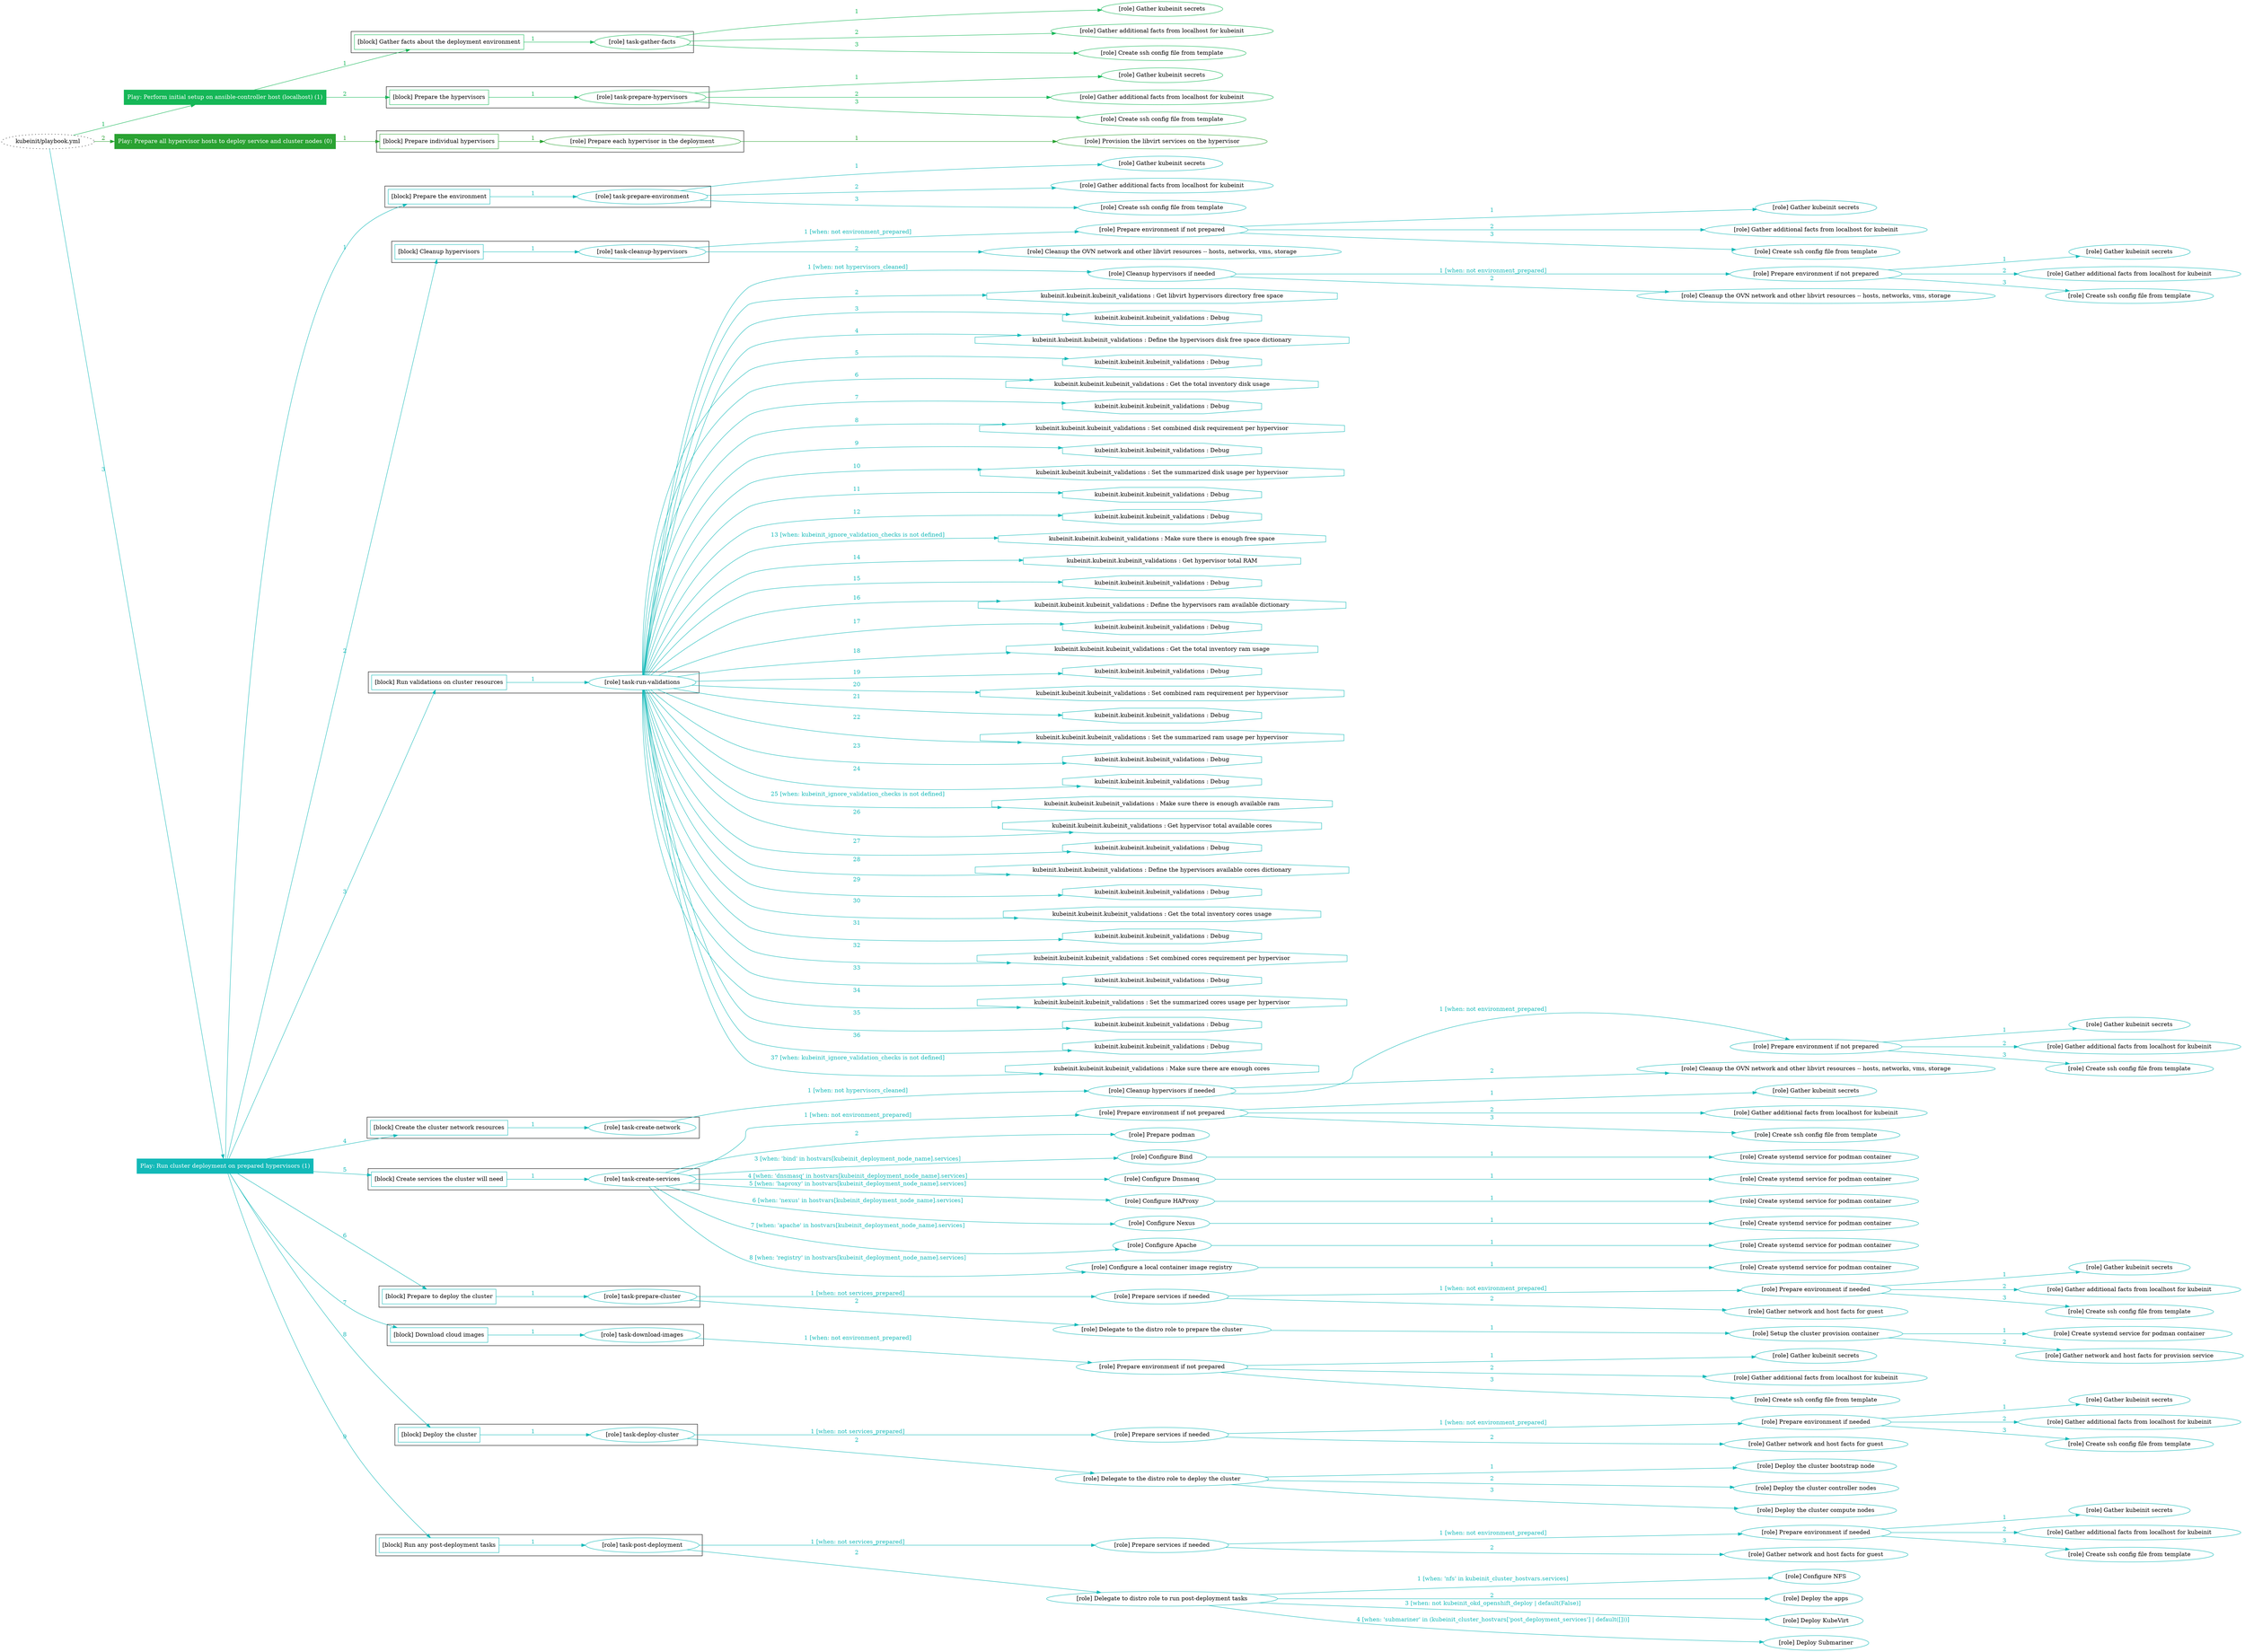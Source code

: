 digraph {
	graph [concentrate=true ordering=in rankdir=LR ratio=fill]
	edge [esep=5 sep=10]
	"kubeinit/playbook.yml" [URL="/home/runner/work/kubeinit/kubeinit/kubeinit/playbook.yml" id=playbook_4d139d9d style=dotted]
	play_14d76032 [label="Play: Perform initial setup on ansible-controller host (localhost) (1)" URL="/home/runner/work/kubeinit/kubeinit/kubeinit/playbook.yml" color="#15b757" fontcolor="#ffffff" id=play_14d76032 shape=box style=filled tooltip=localhost]
	"kubeinit/playbook.yml" -> play_14d76032 [label="1 " color="#15b757" fontcolor="#15b757" id=edge_4f1bcaa8 labeltooltip="1 " tooltip="1 "]
	subgraph "Gather kubeinit secrets" {
		role_f28eb8cf [label="[role] Gather kubeinit secrets" URL="/home/runner/.ansible/collections/ansible_collections/kubeinit/kubeinit/roles/kubeinit_prepare/tasks/gather_kubeinit_facts.yml" color="#15b757" id=role_f28eb8cf tooltip="Gather kubeinit secrets"]
	}
	subgraph "Gather additional facts from localhost for kubeinit" {
		role_2fcd0ba1 [label="[role] Gather additional facts from localhost for kubeinit" URL="/home/runner/.ansible/collections/ansible_collections/kubeinit/kubeinit/roles/kubeinit_prepare/tasks/gather_kubeinit_facts.yml" color="#15b757" id=role_2fcd0ba1 tooltip="Gather additional facts from localhost for kubeinit"]
	}
	subgraph "Create ssh config file from template" {
		role_59cb495a [label="[role] Create ssh config file from template" URL="/home/runner/.ansible/collections/ansible_collections/kubeinit/kubeinit/roles/kubeinit_prepare/tasks/gather_kubeinit_facts.yml" color="#15b757" id=role_59cb495a tooltip="Create ssh config file from template"]
	}
	subgraph "task-gather-facts" {
		role_d500d058 [label="[role] task-gather-facts" URL="/home/runner/work/kubeinit/kubeinit/kubeinit/playbook.yml" color="#15b757" id=role_d500d058 tooltip="task-gather-facts"]
		role_d500d058 -> role_f28eb8cf [label="1 " color="#15b757" fontcolor="#15b757" id=edge_c0768d1e labeltooltip="1 " tooltip="1 "]
		role_d500d058 -> role_2fcd0ba1 [label="2 " color="#15b757" fontcolor="#15b757" id=edge_3ba720a4 labeltooltip="2 " tooltip="2 "]
		role_d500d058 -> role_59cb495a [label="3 " color="#15b757" fontcolor="#15b757" id=edge_decf42bd labeltooltip="3 " tooltip="3 "]
	}
	subgraph "Gather kubeinit secrets" {
		role_cbbc378d [label="[role] Gather kubeinit secrets" URL="/home/runner/.ansible/collections/ansible_collections/kubeinit/kubeinit/roles/kubeinit_prepare/tasks/gather_kubeinit_facts.yml" color="#15b757" id=role_cbbc378d tooltip="Gather kubeinit secrets"]
	}
	subgraph "Gather additional facts from localhost for kubeinit" {
		role_522620c0 [label="[role] Gather additional facts from localhost for kubeinit" URL="/home/runner/.ansible/collections/ansible_collections/kubeinit/kubeinit/roles/kubeinit_prepare/tasks/gather_kubeinit_facts.yml" color="#15b757" id=role_522620c0 tooltip="Gather additional facts from localhost for kubeinit"]
	}
	subgraph "Create ssh config file from template" {
		role_9717e41f [label="[role] Create ssh config file from template" URL="/home/runner/.ansible/collections/ansible_collections/kubeinit/kubeinit/roles/kubeinit_prepare/tasks/gather_kubeinit_facts.yml" color="#15b757" id=role_9717e41f tooltip="Create ssh config file from template"]
	}
	subgraph "task-prepare-hypervisors" {
		role_efd7b59f [label="[role] task-prepare-hypervisors" URL="/home/runner/work/kubeinit/kubeinit/kubeinit/playbook.yml" color="#15b757" id=role_efd7b59f tooltip="task-prepare-hypervisors"]
		role_efd7b59f -> role_cbbc378d [label="1 " color="#15b757" fontcolor="#15b757" id=edge_f8e2a10b labeltooltip="1 " tooltip="1 "]
		role_efd7b59f -> role_522620c0 [label="2 " color="#15b757" fontcolor="#15b757" id=edge_fc0c98ef labeltooltip="2 " tooltip="2 "]
		role_efd7b59f -> role_9717e41f [label="3 " color="#15b757" fontcolor="#15b757" id=edge_968ad23e labeltooltip="3 " tooltip="3 "]
	}
	subgraph "Play: Perform initial setup on ansible-controller host (localhost) (1)" {
		play_14d76032 -> block_a2abe59a [label=1 color="#15b757" fontcolor="#15b757" id=edge_316ed6d1 labeltooltip=1 tooltip=1]
		subgraph cluster_block_a2abe59a {
			block_a2abe59a [label="[block] Gather facts about the deployment environment" URL="/home/runner/work/kubeinit/kubeinit/kubeinit/playbook.yml" color="#15b757" id=block_a2abe59a labeltooltip="Gather facts about the deployment environment" shape=box tooltip="Gather facts about the deployment environment"]
			block_a2abe59a -> role_d500d058 [label="1 " color="#15b757" fontcolor="#15b757" id=edge_ce0a5b1b labeltooltip="1 " tooltip="1 "]
		}
		play_14d76032 -> block_2f19713b [label=2 color="#15b757" fontcolor="#15b757" id=edge_23c38fbf labeltooltip=2 tooltip=2]
		subgraph cluster_block_2f19713b {
			block_2f19713b [label="[block] Prepare the hypervisors" URL="/home/runner/work/kubeinit/kubeinit/kubeinit/playbook.yml" color="#15b757" id=block_2f19713b labeltooltip="Prepare the hypervisors" shape=box tooltip="Prepare the hypervisors"]
			block_2f19713b -> role_efd7b59f [label="1 " color="#15b757" fontcolor="#15b757" id=edge_0184edd4 labeltooltip="1 " tooltip="1 "]
		}
	}
	play_fc945075 [label="Play: Prepare all hypervisor hosts to deploy service and cluster nodes (0)" URL="/home/runner/work/kubeinit/kubeinit/kubeinit/playbook.yml" color="#2aa232" fontcolor="#ffffff" id=play_fc945075 shape=box style=filled tooltip="Play: Prepare all hypervisor hosts to deploy service and cluster nodes (0)"]
	"kubeinit/playbook.yml" -> play_fc945075 [label="2 " color="#2aa232" fontcolor="#2aa232" id=edge_8a75d7cd labeltooltip="2 " tooltip="2 "]
	subgraph "Provision the libvirt services on the hypervisor" {
		role_acd2c3b6 [label="[role] Provision the libvirt services on the hypervisor" URL="/home/runner/.ansible/collections/ansible_collections/kubeinit/kubeinit/roles/kubeinit_prepare/tasks/prepare_hypervisor.yml" color="#2aa232" id=role_acd2c3b6 tooltip="Provision the libvirt services on the hypervisor"]
	}
	subgraph "Prepare each hypervisor in the deployment" {
		role_fa7a6d69 [label="[role] Prepare each hypervisor in the deployment" URL="/home/runner/work/kubeinit/kubeinit/kubeinit/playbook.yml" color="#2aa232" id=role_fa7a6d69 tooltip="Prepare each hypervisor in the deployment"]
		role_fa7a6d69 -> role_acd2c3b6 [label="1 " color="#2aa232" fontcolor="#2aa232" id=edge_11f72d92 labeltooltip="1 " tooltip="1 "]
	}
	subgraph "Play: Prepare all hypervisor hosts to deploy service and cluster nodes (0)" {
		play_fc945075 -> block_42cde9f9 [label=1 color="#2aa232" fontcolor="#2aa232" id=edge_f213e676 labeltooltip=1 tooltip=1]
		subgraph cluster_block_42cde9f9 {
			block_42cde9f9 [label="[block] Prepare individual hypervisors" URL="/home/runner/work/kubeinit/kubeinit/kubeinit/playbook.yml" color="#2aa232" id=block_42cde9f9 labeltooltip="Prepare individual hypervisors" shape=box tooltip="Prepare individual hypervisors"]
			block_42cde9f9 -> role_fa7a6d69 [label="1 " color="#2aa232" fontcolor="#2aa232" id=edge_ce0c03d5 labeltooltip="1 " tooltip="1 "]
		}
	}
	play_98e269c4 [label="Play: Run cluster deployment on prepared hypervisors (1)" URL="/home/runner/work/kubeinit/kubeinit/kubeinit/playbook.yml" color="#13b9b8" fontcolor="#ffffff" id=play_98e269c4 shape=box style=filled tooltip=localhost]
	"kubeinit/playbook.yml" -> play_98e269c4 [label="3 " color="#13b9b8" fontcolor="#13b9b8" id=edge_10a24d19 labeltooltip="3 " tooltip="3 "]
	subgraph "Gather kubeinit secrets" {
		role_1b474a42 [label="[role] Gather kubeinit secrets" URL="/home/runner/.ansible/collections/ansible_collections/kubeinit/kubeinit/roles/kubeinit_prepare/tasks/gather_kubeinit_facts.yml" color="#13b9b8" id=role_1b474a42 tooltip="Gather kubeinit secrets"]
	}
	subgraph "Gather additional facts from localhost for kubeinit" {
		role_7d460214 [label="[role] Gather additional facts from localhost for kubeinit" URL="/home/runner/.ansible/collections/ansible_collections/kubeinit/kubeinit/roles/kubeinit_prepare/tasks/gather_kubeinit_facts.yml" color="#13b9b8" id=role_7d460214 tooltip="Gather additional facts from localhost for kubeinit"]
	}
	subgraph "Create ssh config file from template" {
		role_0f9bf1cd [label="[role] Create ssh config file from template" URL="/home/runner/.ansible/collections/ansible_collections/kubeinit/kubeinit/roles/kubeinit_prepare/tasks/gather_kubeinit_facts.yml" color="#13b9b8" id=role_0f9bf1cd tooltip="Create ssh config file from template"]
	}
	subgraph "task-prepare-environment" {
		role_24b3b13e [label="[role] task-prepare-environment" URL="/home/runner/work/kubeinit/kubeinit/kubeinit/playbook.yml" color="#13b9b8" id=role_24b3b13e tooltip="task-prepare-environment"]
		role_24b3b13e -> role_1b474a42 [label="1 " color="#13b9b8" fontcolor="#13b9b8" id=edge_6ca7fdda labeltooltip="1 " tooltip="1 "]
		role_24b3b13e -> role_7d460214 [label="2 " color="#13b9b8" fontcolor="#13b9b8" id=edge_10996c56 labeltooltip="2 " tooltip="2 "]
		role_24b3b13e -> role_0f9bf1cd [label="3 " color="#13b9b8" fontcolor="#13b9b8" id=edge_738789e6 labeltooltip="3 " tooltip="3 "]
	}
	subgraph "Gather kubeinit secrets" {
		role_909966e2 [label="[role] Gather kubeinit secrets" URL="/home/runner/.ansible/collections/ansible_collections/kubeinit/kubeinit/roles/kubeinit_prepare/tasks/gather_kubeinit_facts.yml" color="#13b9b8" id=role_909966e2 tooltip="Gather kubeinit secrets"]
	}
	subgraph "Gather additional facts from localhost for kubeinit" {
		role_333fbced [label="[role] Gather additional facts from localhost for kubeinit" URL="/home/runner/.ansible/collections/ansible_collections/kubeinit/kubeinit/roles/kubeinit_prepare/tasks/gather_kubeinit_facts.yml" color="#13b9b8" id=role_333fbced tooltip="Gather additional facts from localhost for kubeinit"]
	}
	subgraph "Create ssh config file from template" {
		role_459784a8 [label="[role] Create ssh config file from template" URL="/home/runner/.ansible/collections/ansible_collections/kubeinit/kubeinit/roles/kubeinit_prepare/tasks/gather_kubeinit_facts.yml" color="#13b9b8" id=role_459784a8 tooltip="Create ssh config file from template"]
	}
	subgraph "Prepare environment if not prepared" {
		role_e1424b42 [label="[role] Prepare environment if not prepared" URL="/home/runner/.ansible/collections/ansible_collections/kubeinit/kubeinit/roles/kubeinit_prepare/tasks/cleanup_hypervisors.yml" color="#13b9b8" id=role_e1424b42 tooltip="Prepare environment if not prepared"]
		role_e1424b42 -> role_909966e2 [label="1 " color="#13b9b8" fontcolor="#13b9b8" id=edge_25568a66 labeltooltip="1 " tooltip="1 "]
		role_e1424b42 -> role_333fbced [label="2 " color="#13b9b8" fontcolor="#13b9b8" id=edge_0d76fd29 labeltooltip="2 " tooltip="2 "]
		role_e1424b42 -> role_459784a8 [label="3 " color="#13b9b8" fontcolor="#13b9b8" id=edge_09ef8f0a labeltooltip="3 " tooltip="3 "]
	}
	subgraph "Cleanup the OVN network and other libvirt resources -- hosts, networks, vms, storage" {
		role_e3b4f044 [label="[role] Cleanup the OVN network and other libvirt resources -- hosts, networks, vms, storage" URL="/home/runner/.ansible/collections/ansible_collections/kubeinit/kubeinit/roles/kubeinit_prepare/tasks/cleanup_hypervisors.yml" color="#13b9b8" id=role_e3b4f044 tooltip="Cleanup the OVN network and other libvirt resources -- hosts, networks, vms, storage"]
	}
	subgraph "task-cleanup-hypervisors" {
		role_cc5a6498 [label="[role] task-cleanup-hypervisors" URL="/home/runner/work/kubeinit/kubeinit/kubeinit/playbook.yml" color="#13b9b8" id=role_cc5a6498 tooltip="task-cleanup-hypervisors"]
		role_cc5a6498 -> role_e1424b42 [label="1 [when: not environment_prepared]" color="#13b9b8" fontcolor="#13b9b8" id=edge_3d9954c3 labeltooltip="1 [when: not environment_prepared]" tooltip="1 [when: not environment_prepared]"]
		role_cc5a6498 -> role_e3b4f044 [label="2 " color="#13b9b8" fontcolor="#13b9b8" id=edge_0d3fc8c9 labeltooltip="2 " tooltip="2 "]
	}
	subgraph "Gather kubeinit secrets" {
		role_c7a5f772 [label="[role] Gather kubeinit secrets" URL="/home/runner/.ansible/collections/ansible_collections/kubeinit/kubeinit/roles/kubeinit_prepare/tasks/gather_kubeinit_facts.yml" color="#13b9b8" id=role_c7a5f772 tooltip="Gather kubeinit secrets"]
	}
	subgraph "Gather additional facts from localhost for kubeinit" {
		role_30e9498d [label="[role] Gather additional facts from localhost for kubeinit" URL="/home/runner/.ansible/collections/ansible_collections/kubeinit/kubeinit/roles/kubeinit_prepare/tasks/gather_kubeinit_facts.yml" color="#13b9b8" id=role_30e9498d tooltip="Gather additional facts from localhost for kubeinit"]
	}
	subgraph "Create ssh config file from template" {
		role_f2e100dc [label="[role] Create ssh config file from template" URL="/home/runner/.ansible/collections/ansible_collections/kubeinit/kubeinit/roles/kubeinit_prepare/tasks/gather_kubeinit_facts.yml" color="#13b9b8" id=role_f2e100dc tooltip="Create ssh config file from template"]
	}
	subgraph "Prepare environment if not prepared" {
		role_23c80606 [label="[role] Prepare environment if not prepared" URL="/home/runner/.ansible/collections/ansible_collections/kubeinit/kubeinit/roles/kubeinit_prepare/tasks/cleanup_hypervisors.yml" color="#13b9b8" id=role_23c80606 tooltip="Prepare environment if not prepared"]
		role_23c80606 -> role_c7a5f772 [label="1 " color="#13b9b8" fontcolor="#13b9b8" id=edge_fc0af6e8 labeltooltip="1 " tooltip="1 "]
		role_23c80606 -> role_30e9498d [label="2 " color="#13b9b8" fontcolor="#13b9b8" id=edge_cd7ce2d6 labeltooltip="2 " tooltip="2 "]
		role_23c80606 -> role_f2e100dc [label="3 " color="#13b9b8" fontcolor="#13b9b8" id=edge_695414f6 labeltooltip="3 " tooltip="3 "]
	}
	subgraph "Cleanup the OVN network and other libvirt resources -- hosts, networks, vms, storage" {
		role_63c1e5db [label="[role] Cleanup the OVN network and other libvirt resources -- hosts, networks, vms, storage" URL="/home/runner/.ansible/collections/ansible_collections/kubeinit/kubeinit/roles/kubeinit_prepare/tasks/cleanup_hypervisors.yml" color="#13b9b8" id=role_63c1e5db tooltip="Cleanup the OVN network and other libvirt resources -- hosts, networks, vms, storage"]
	}
	subgraph "Cleanup hypervisors if needed" {
		role_dd0a89d8 [label="[role] Cleanup hypervisors if needed" URL="/home/runner/.ansible/collections/ansible_collections/kubeinit/kubeinit/roles/kubeinit_validations/tasks/main.yml" color="#13b9b8" id=role_dd0a89d8 tooltip="Cleanup hypervisors if needed"]
		role_dd0a89d8 -> role_23c80606 [label="1 [when: not environment_prepared]" color="#13b9b8" fontcolor="#13b9b8" id=edge_d86fd8ac labeltooltip="1 [when: not environment_prepared]" tooltip="1 [when: not environment_prepared]"]
		role_dd0a89d8 -> role_63c1e5db [label="2 " color="#13b9b8" fontcolor="#13b9b8" id=edge_8efae1b2 labeltooltip="2 " tooltip="2 "]
	}
	subgraph "task-run-validations" {
		role_2c67fe69 [label="[role] task-run-validations" URL="/home/runner/work/kubeinit/kubeinit/kubeinit/playbook.yml" color="#13b9b8" id=role_2c67fe69 tooltip="task-run-validations"]
		role_2c67fe69 -> role_dd0a89d8 [label="1 [when: not hypervisors_cleaned]" color="#13b9b8" fontcolor="#13b9b8" id=edge_0834c4ca labeltooltip="1 [when: not hypervisors_cleaned]" tooltip="1 [when: not hypervisors_cleaned]"]
		task_bbc44302 [label="kubeinit.kubeinit.kubeinit_validations : Get libvirt hypervisors directory free space" URL="/home/runner/.ansible/collections/ansible_collections/kubeinit/kubeinit/roles/kubeinit_validations/tasks/10_libvirt_free_space.yml" color="#13b9b8" id=task_bbc44302 shape=octagon tooltip="kubeinit.kubeinit.kubeinit_validations : Get libvirt hypervisors directory free space"]
		role_2c67fe69 -> task_bbc44302 [label="2 " color="#13b9b8" fontcolor="#13b9b8" id=edge_0f430b6c labeltooltip="2 " tooltip="2 "]
		task_cbe5b50d [label="kubeinit.kubeinit.kubeinit_validations : Debug" URL="/home/runner/.ansible/collections/ansible_collections/kubeinit/kubeinit/roles/kubeinit_validations/tasks/10_libvirt_free_space.yml" color="#13b9b8" id=task_cbe5b50d shape=octagon tooltip="kubeinit.kubeinit.kubeinit_validations : Debug"]
		role_2c67fe69 -> task_cbe5b50d [label="3 " color="#13b9b8" fontcolor="#13b9b8" id=edge_a9794b52 labeltooltip="3 " tooltip="3 "]
		task_24f9dfcb [label="kubeinit.kubeinit.kubeinit_validations : Define the hypervisors disk free space dictionary" URL="/home/runner/.ansible/collections/ansible_collections/kubeinit/kubeinit/roles/kubeinit_validations/tasks/10_libvirt_free_space.yml" color="#13b9b8" id=task_24f9dfcb shape=octagon tooltip="kubeinit.kubeinit.kubeinit_validations : Define the hypervisors disk free space dictionary"]
		role_2c67fe69 -> task_24f9dfcb [label="4 " color="#13b9b8" fontcolor="#13b9b8" id=edge_f99d2b0c labeltooltip="4 " tooltip="4 "]
		task_23298fd8 [label="kubeinit.kubeinit.kubeinit_validations : Debug" URL="/home/runner/.ansible/collections/ansible_collections/kubeinit/kubeinit/roles/kubeinit_validations/tasks/10_libvirt_free_space.yml" color="#13b9b8" id=task_23298fd8 shape=octagon tooltip="kubeinit.kubeinit.kubeinit_validations : Debug"]
		role_2c67fe69 -> task_23298fd8 [label="5 " color="#13b9b8" fontcolor="#13b9b8" id=edge_8713df76 labeltooltip="5 " tooltip="5 "]
		task_5d289755 [label="kubeinit.kubeinit.kubeinit_validations : Get the total inventory disk usage" URL="/home/runner/.ansible/collections/ansible_collections/kubeinit/kubeinit/roles/kubeinit_validations/tasks/10_libvirt_free_space.yml" color="#13b9b8" id=task_5d289755 shape=octagon tooltip="kubeinit.kubeinit.kubeinit_validations : Get the total inventory disk usage"]
		role_2c67fe69 -> task_5d289755 [label="6 " color="#13b9b8" fontcolor="#13b9b8" id=edge_ecb5dfcb labeltooltip="6 " tooltip="6 "]
		task_435394df [label="kubeinit.kubeinit.kubeinit_validations : Debug" URL="/home/runner/.ansible/collections/ansible_collections/kubeinit/kubeinit/roles/kubeinit_validations/tasks/10_libvirt_free_space.yml" color="#13b9b8" id=task_435394df shape=octagon tooltip="kubeinit.kubeinit.kubeinit_validations : Debug"]
		role_2c67fe69 -> task_435394df [label="7 " color="#13b9b8" fontcolor="#13b9b8" id=edge_c616e14d labeltooltip="7 " tooltip="7 "]
		task_916b7ea5 [label="kubeinit.kubeinit.kubeinit_validations : Set combined disk requirement per hypervisor" URL="/home/runner/.ansible/collections/ansible_collections/kubeinit/kubeinit/roles/kubeinit_validations/tasks/10_libvirt_free_space.yml" color="#13b9b8" id=task_916b7ea5 shape=octagon tooltip="kubeinit.kubeinit.kubeinit_validations : Set combined disk requirement per hypervisor"]
		role_2c67fe69 -> task_916b7ea5 [label="8 " color="#13b9b8" fontcolor="#13b9b8" id=edge_689fe2d1 labeltooltip="8 " tooltip="8 "]
		task_870180a3 [label="kubeinit.kubeinit.kubeinit_validations : Debug" URL="/home/runner/.ansible/collections/ansible_collections/kubeinit/kubeinit/roles/kubeinit_validations/tasks/10_libvirt_free_space.yml" color="#13b9b8" id=task_870180a3 shape=octagon tooltip="kubeinit.kubeinit.kubeinit_validations : Debug"]
		role_2c67fe69 -> task_870180a3 [label="9 " color="#13b9b8" fontcolor="#13b9b8" id=edge_44817b59 labeltooltip="9 " tooltip="9 "]
		task_a97d968e [label="kubeinit.kubeinit.kubeinit_validations : Set the summarized disk usage per hypervisor" URL="/home/runner/.ansible/collections/ansible_collections/kubeinit/kubeinit/roles/kubeinit_validations/tasks/10_libvirt_free_space.yml" color="#13b9b8" id=task_a97d968e shape=octagon tooltip="kubeinit.kubeinit.kubeinit_validations : Set the summarized disk usage per hypervisor"]
		role_2c67fe69 -> task_a97d968e [label="10 " color="#13b9b8" fontcolor="#13b9b8" id=edge_808ce180 labeltooltip="10 " tooltip="10 "]
		task_e23e9cca [label="kubeinit.kubeinit.kubeinit_validations : Debug" URL="/home/runner/.ansible/collections/ansible_collections/kubeinit/kubeinit/roles/kubeinit_validations/tasks/10_libvirt_free_space.yml" color="#13b9b8" id=task_e23e9cca shape=octagon tooltip="kubeinit.kubeinit.kubeinit_validations : Debug"]
		role_2c67fe69 -> task_e23e9cca [label="11 " color="#13b9b8" fontcolor="#13b9b8" id=edge_825552c1 labeltooltip="11 " tooltip="11 "]
		task_3f409710 [label="kubeinit.kubeinit.kubeinit_validations : Debug" URL="/home/runner/.ansible/collections/ansible_collections/kubeinit/kubeinit/roles/kubeinit_validations/tasks/10_libvirt_free_space.yml" color="#13b9b8" id=task_3f409710 shape=octagon tooltip="kubeinit.kubeinit.kubeinit_validations : Debug"]
		role_2c67fe69 -> task_3f409710 [label="12 " color="#13b9b8" fontcolor="#13b9b8" id=edge_83054309 labeltooltip="12 " tooltip="12 "]
		task_c8b5a1a0 [label="kubeinit.kubeinit.kubeinit_validations : Make sure there is enough free space" URL="/home/runner/.ansible/collections/ansible_collections/kubeinit/kubeinit/roles/kubeinit_validations/tasks/10_libvirt_free_space.yml" color="#13b9b8" id=task_c8b5a1a0 shape=octagon tooltip="kubeinit.kubeinit.kubeinit_validations : Make sure there is enough free space"]
		role_2c67fe69 -> task_c8b5a1a0 [label="13 [when: kubeinit_ignore_validation_checks is not defined]" color="#13b9b8" fontcolor="#13b9b8" id=edge_54de6b6d labeltooltip="13 [when: kubeinit_ignore_validation_checks is not defined]" tooltip="13 [when: kubeinit_ignore_validation_checks is not defined]"]
		task_57ed03ff [label="kubeinit.kubeinit.kubeinit_validations : Get hypervisor total RAM" URL="/home/runner/.ansible/collections/ansible_collections/kubeinit/kubeinit/roles/kubeinit_validations/tasks/20_libvirt_available_ram.yml" color="#13b9b8" id=task_57ed03ff shape=octagon tooltip="kubeinit.kubeinit.kubeinit_validations : Get hypervisor total RAM"]
		role_2c67fe69 -> task_57ed03ff [label="14 " color="#13b9b8" fontcolor="#13b9b8" id=edge_808b8669 labeltooltip="14 " tooltip="14 "]
		task_562ef8ea [label="kubeinit.kubeinit.kubeinit_validations : Debug" URL="/home/runner/.ansible/collections/ansible_collections/kubeinit/kubeinit/roles/kubeinit_validations/tasks/20_libvirt_available_ram.yml" color="#13b9b8" id=task_562ef8ea shape=octagon tooltip="kubeinit.kubeinit.kubeinit_validations : Debug"]
		role_2c67fe69 -> task_562ef8ea [label="15 " color="#13b9b8" fontcolor="#13b9b8" id=edge_9c462c69 labeltooltip="15 " tooltip="15 "]
		task_406ff7e0 [label="kubeinit.kubeinit.kubeinit_validations : Define the hypervisors ram available dictionary" URL="/home/runner/.ansible/collections/ansible_collections/kubeinit/kubeinit/roles/kubeinit_validations/tasks/20_libvirt_available_ram.yml" color="#13b9b8" id=task_406ff7e0 shape=octagon tooltip="kubeinit.kubeinit.kubeinit_validations : Define the hypervisors ram available dictionary"]
		role_2c67fe69 -> task_406ff7e0 [label="16 " color="#13b9b8" fontcolor="#13b9b8" id=edge_4b38c9be labeltooltip="16 " tooltip="16 "]
		task_a1199a83 [label="kubeinit.kubeinit.kubeinit_validations : Debug" URL="/home/runner/.ansible/collections/ansible_collections/kubeinit/kubeinit/roles/kubeinit_validations/tasks/20_libvirt_available_ram.yml" color="#13b9b8" id=task_a1199a83 shape=octagon tooltip="kubeinit.kubeinit.kubeinit_validations : Debug"]
		role_2c67fe69 -> task_a1199a83 [label="17 " color="#13b9b8" fontcolor="#13b9b8" id=edge_f4743730 labeltooltip="17 " tooltip="17 "]
		task_7aae158a [label="kubeinit.kubeinit.kubeinit_validations : Get the total inventory ram usage" URL="/home/runner/.ansible/collections/ansible_collections/kubeinit/kubeinit/roles/kubeinit_validations/tasks/20_libvirt_available_ram.yml" color="#13b9b8" id=task_7aae158a shape=octagon tooltip="kubeinit.kubeinit.kubeinit_validations : Get the total inventory ram usage"]
		role_2c67fe69 -> task_7aae158a [label="18 " color="#13b9b8" fontcolor="#13b9b8" id=edge_e764c546 labeltooltip="18 " tooltip="18 "]
		task_955f5564 [label="kubeinit.kubeinit.kubeinit_validations : Debug" URL="/home/runner/.ansible/collections/ansible_collections/kubeinit/kubeinit/roles/kubeinit_validations/tasks/20_libvirt_available_ram.yml" color="#13b9b8" id=task_955f5564 shape=octagon tooltip="kubeinit.kubeinit.kubeinit_validations : Debug"]
		role_2c67fe69 -> task_955f5564 [label="19 " color="#13b9b8" fontcolor="#13b9b8" id=edge_85e3f498 labeltooltip="19 " tooltip="19 "]
		task_59a46707 [label="kubeinit.kubeinit.kubeinit_validations : Set combined ram requirement per hypervisor" URL="/home/runner/.ansible/collections/ansible_collections/kubeinit/kubeinit/roles/kubeinit_validations/tasks/20_libvirt_available_ram.yml" color="#13b9b8" id=task_59a46707 shape=octagon tooltip="kubeinit.kubeinit.kubeinit_validations : Set combined ram requirement per hypervisor"]
		role_2c67fe69 -> task_59a46707 [label="20 " color="#13b9b8" fontcolor="#13b9b8" id=edge_d171df49 labeltooltip="20 " tooltip="20 "]
		task_33ff31e1 [label="kubeinit.kubeinit.kubeinit_validations : Debug" URL="/home/runner/.ansible/collections/ansible_collections/kubeinit/kubeinit/roles/kubeinit_validations/tasks/20_libvirt_available_ram.yml" color="#13b9b8" id=task_33ff31e1 shape=octagon tooltip="kubeinit.kubeinit.kubeinit_validations : Debug"]
		role_2c67fe69 -> task_33ff31e1 [label="21 " color="#13b9b8" fontcolor="#13b9b8" id=edge_bab4915a labeltooltip="21 " tooltip="21 "]
		task_a1ae7120 [label="kubeinit.kubeinit.kubeinit_validations : Set the summarized ram usage per hypervisor" URL="/home/runner/.ansible/collections/ansible_collections/kubeinit/kubeinit/roles/kubeinit_validations/tasks/20_libvirt_available_ram.yml" color="#13b9b8" id=task_a1ae7120 shape=octagon tooltip="kubeinit.kubeinit.kubeinit_validations : Set the summarized ram usage per hypervisor"]
		role_2c67fe69 -> task_a1ae7120 [label="22 " color="#13b9b8" fontcolor="#13b9b8" id=edge_d0d91a71 labeltooltip="22 " tooltip="22 "]
		task_1863b1da [label="kubeinit.kubeinit.kubeinit_validations : Debug" URL="/home/runner/.ansible/collections/ansible_collections/kubeinit/kubeinit/roles/kubeinit_validations/tasks/20_libvirt_available_ram.yml" color="#13b9b8" id=task_1863b1da shape=octagon tooltip="kubeinit.kubeinit.kubeinit_validations : Debug"]
		role_2c67fe69 -> task_1863b1da [label="23 " color="#13b9b8" fontcolor="#13b9b8" id=edge_a7a9fe7f labeltooltip="23 " tooltip="23 "]
		task_6727870d [label="kubeinit.kubeinit.kubeinit_validations : Debug" URL="/home/runner/.ansible/collections/ansible_collections/kubeinit/kubeinit/roles/kubeinit_validations/tasks/20_libvirt_available_ram.yml" color="#13b9b8" id=task_6727870d shape=octagon tooltip="kubeinit.kubeinit.kubeinit_validations : Debug"]
		role_2c67fe69 -> task_6727870d [label="24 " color="#13b9b8" fontcolor="#13b9b8" id=edge_d53483d7 labeltooltip="24 " tooltip="24 "]
		task_e66f57e9 [label="kubeinit.kubeinit.kubeinit_validations : Make sure there is enough available ram" URL="/home/runner/.ansible/collections/ansible_collections/kubeinit/kubeinit/roles/kubeinit_validations/tasks/20_libvirt_available_ram.yml" color="#13b9b8" id=task_e66f57e9 shape=octagon tooltip="kubeinit.kubeinit.kubeinit_validations : Make sure there is enough available ram"]
		role_2c67fe69 -> task_e66f57e9 [label="25 [when: kubeinit_ignore_validation_checks is not defined]" color="#13b9b8" fontcolor="#13b9b8" id=edge_615a9617 labeltooltip="25 [when: kubeinit_ignore_validation_checks is not defined]" tooltip="25 [when: kubeinit_ignore_validation_checks is not defined]"]
		task_08b40b5a [label="kubeinit.kubeinit.kubeinit_validations : Get hypervisor total available cores" URL="/home/runner/.ansible/collections/ansible_collections/kubeinit/kubeinit/roles/kubeinit_validations/tasks/30_libvirt_check_cpu_cores.yml" color="#13b9b8" id=task_08b40b5a shape=octagon tooltip="kubeinit.kubeinit.kubeinit_validations : Get hypervisor total available cores"]
		role_2c67fe69 -> task_08b40b5a [label="26 " color="#13b9b8" fontcolor="#13b9b8" id=edge_3668e776 labeltooltip="26 " tooltip="26 "]
		task_ca02dee9 [label="kubeinit.kubeinit.kubeinit_validations : Debug" URL="/home/runner/.ansible/collections/ansible_collections/kubeinit/kubeinit/roles/kubeinit_validations/tasks/30_libvirt_check_cpu_cores.yml" color="#13b9b8" id=task_ca02dee9 shape=octagon tooltip="kubeinit.kubeinit.kubeinit_validations : Debug"]
		role_2c67fe69 -> task_ca02dee9 [label="27 " color="#13b9b8" fontcolor="#13b9b8" id=edge_92b028cb labeltooltip="27 " tooltip="27 "]
		task_60acf288 [label="kubeinit.kubeinit.kubeinit_validations : Define the hypervisors available cores dictionary" URL="/home/runner/.ansible/collections/ansible_collections/kubeinit/kubeinit/roles/kubeinit_validations/tasks/30_libvirt_check_cpu_cores.yml" color="#13b9b8" id=task_60acf288 shape=octagon tooltip="kubeinit.kubeinit.kubeinit_validations : Define the hypervisors available cores dictionary"]
		role_2c67fe69 -> task_60acf288 [label="28 " color="#13b9b8" fontcolor="#13b9b8" id=edge_d4b36c1a labeltooltip="28 " tooltip="28 "]
		task_87ab7ca1 [label="kubeinit.kubeinit.kubeinit_validations : Debug" URL="/home/runner/.ansible/collections/ansible_collections/kubeinit/kubeinit/roles/kubeinit_validations/tasks/30_libvirt_check_cpu_cores.yml" color="#13b9b8" id=task_87ab7ca1 shape=octagon tooltip="kubeinit.kubeinit.kubeinit_validations : Debug"]
		role_2c67fe69 -> task_87ab7ca1 [label="29 " color="#13b9b8" fontcolor="#13b9b8" id=edge_c04a5f8c labeltooltip="29 " tooltip="29 "]
		task_2494cbec [label="kubeinit.kubeinit.kubeinit_validations : Get the total inventory cores usage" URL="/home/runner/.ansible/collections/ansible_collections/kubeinit/kubeinit/roles/kubeinit_validations/tasks/30_libvirt_check_cpu_cores.yml" color="#13b9b8" id=task_2494cbec shape=octagon tooltip="kubeinit.kubeinit.kubeinit_validations : Get the total inventory cores usage"]
		role_2c67fe69 -> task_2494cbec [label="30 " color="#13b9b8" fontcolor="#13b9b8" id=edge_93781434 labeltooltip="30 " tooltip="30 "]
		task_63c31086 [label="kubeinit.kubeinit.kubeinit_validations : Debug" URL="/home/runner/.ansible/collections/ansible_collections/kubeinit/kubeinit/roles/kubeinit_validations/tasks/30_libvirt_check_cpu_cores.yml" color="#13b9b8" id=task_63c31086 shape=octagon tooltip="kubeinit.kubeinit.kubeinit_validations : Debug"]
		role_2c67fe69 -> task_63c31086 [label="31 " color="#13b9b8" fontcolor="#13b9b8" id=edge_b174e8fd labeltooltip="31 " tooltip="31 "]
		task_21c32f88 [label="kubeinit.kubeinit.kubeinit_validations : Set combined cores requirement per hypervisor" URL="/home/runner/.ansible/collections/ansible_collections/kubeinit/kubeinit/roles/kubeinit_validations/tasks/30_libvirt_check_cpu_cores.yml" color="#13b9b8" id=task_21c32f88 shape=octagon tooltip="kubeinit.kubeinit.kubeinit_validations : Set combined cores requirement per hypervisor"]
		role_2c67fe69 -> task_21c32f88 [label="32 " color="#13b9b8" fontcolor="#13b9b8" id=edge_0ab410b1 labeltooltip="32 " tooltip="32 "]
		task_c7f6cbe7 [label="kubeinit.kubeinit.kubeinit_validations : Debug" URL="/home/runner/.ansible/collections/ansible_collections/kubeinit/kubeinit/roles/kubeinit_validations/tasks/30_libvirt_check_cpu_cores.yml" color="#13b9b8" id=task_c7f6cbe7 shape=octagon tooltip="kubeinit.kubeinit.kubeinit_validations : Debug"]
		role_2c67fe69 -> task_c7f6cbe7 [label="33 " color="#13b9b8" fontcolor="#13b9b8" id=edge_cb6b6f6c labeltooltip="33 " tooltip="33 "]
		task_ea43b263 [label="kubeinit.kubeinit.kubeinit_validations : Set the summarized cores usage per hypervisor" URL="/home/runner/.ansible/collections/ansible_collections/kubeinit/kubeinit/roles/kubeinit_validations/tasks/30_libvirt_check_cpu_cores.yml" color="#13b9b8" id=task_ea43b263 shape=octagon tooltip="kubeinit.kubeinit.kubeinit_validations : Set the summarized cores usage per hypervisor"]
		role_2c67fe69 -> task_ea43b263 [label="34 " color="#13b9b8" fontcolor="#13b9b8" id=edge_7e4f6543 labeltooltip="34 " tooltip="34 "]
		task_525416a8 [label="kubeinit.kubeinit.kubeinit_validations : Debug" URL="/home/runner/.ansible/collections/ansible_collections/kubeinit/kubeinit/roles/kubeinit_validations/tasks/30_libvirt_check_cpu_cores.yml" color="#13b9b8" id=task_525416a8 shape=octagon tooltip="kubeinit.kubeinit.kubeinit_validations : Debug"]
		role_2c67fe69 -> task_525416a8 [label="35 " color="#13b9b8" fontcolor="#13b9b8" id=edge_282ce192 labeltooltip="35 " tooltip="35 "]
		task_bdc164bf [label="kubeinit.kubeinit.kubeinit_validations : Debug" URL="/home/runner/.ansible/collections/ansible_collections/kubeinit/kubeinit/roles/kubeinit_validations/tasks/30_libvirt_check_cpu_cores.yml" color="#13b9b8" id=task_bdc164bf shape=octagon tooltip="kubeinit.kubeinit.kubeinit_validations : Debug"]
		role_2c67fe69 -> task_bdc164bf [label="36 " color="#13b9b8" fontcolor="#13b9b8" id=edge_15296149 labeltooltip="36 " tooltip="36 "]
		task_72fee785 [label="kubeinit.kubeinit.kubeinit_validations : Make sure there are enough cores" URL="/home/runner/.ansible/collections/ansible_collections/kubeinit/kubeinit/roles/kubeinit_validations/tasks/30_libvirt_check_cpu_cores.yml" color="#13b9b8" id=task_72fee785 shape=octagon tooltip="kubeinit.kubeinit.kubeinit_validations : Make sure there are enough cores"]
		role_2c67fe69 -> task_72fee785 [label="37 [when: kubeinit_ignore_validation_checks is not defined]" color="#13b9b8" fontcolor="#13b9b8" id=edge_b00e9955 labeltooltip="37 [when: kubeinit_ignore_validation_checks is not defined]" tooltip="37 [when: kubeinit_ignore_validation_checks is not defined]"]
	}
	subgraph "Gather kubeinit secrets" {
		role_9362c357 [label="[role] Gather kubeinit secrets" URL="/home/runner/.ansible/collections/ansible_collections/kubeinit/kubeinit/roles/kubeinit_prepare/tasks/gather_kubeinit_facts.yml" color="#13b9b8" id=role_9362c357 tooltip="Gather kubeinit secrets"]
	}
	subgraph "Gather additional facts from localhost for kubeinit" {
		role_cec584c9 [label="[role] Gather additional facts from localhost for kubeinit" URL="/home/runner/.ansible/collections/ansible_collections/kubeinit/kubeinit/roles/kubeinit_prepare/tasks/gather_kubeinit_facts.yml" color="#13b9b8" id=role_cec584c9 tooltip="Gather additional facts from localhost for kubeinit"]
	}
	subgraph "Create ssh config file from template" {
		role_8e27740f [label="[role] Create ssh config file from template" URL="/home/runner/.ansible/collections/ansible_collections/kubeinit/kubeinit/roles/kubeinit_prepare/tasks/gather_kubeinit_facts.yml" color="#13b9b8" id=role_8e27740f tooltip="Create ssh config file from template"]
	}
	subgraph "Prepare environment if not prepared" {
		role_26e8bfc0 [label="[role] Prepare environment if not prepared" URL="/home/runner/.ansible/collections/ansible_collections/kubeinit/kubeinit/roles/kubeinit_prepare/tasks/cleanup_hypervisors.yml" color="#13b9b8" id=role_26e8bfc0 tooltip="Prepare environment if not prepared"]
		role_26e8bfc0 -> role_9362c357 [label="1 " color="#13b9b8" fontcolor="#13b9b8" id=edge_f2aa1cd9 labeltooltip="1 " tooltip="1 "]
		role_26e8bfc0 -> role_cec584c9 [label="2 " color="#13b9b8" fontcolor="#13b9b8" id=edge_93b41808 labeltooltip="2 " tooltip="2 "]
		role_26e8bfc0 -> role_8e27740f [label="3 " color="#13b9b8" fontcolor="#13b9b8" id=edge_d5b93181 labeltooltip="3 " tooltip="3 "]
	}
	subgraph "Cleanup the OVN network and other libvirt resources -- hosts, networks, vms, storage" {
		role_dc7e11f4 [label="[role] Cleanup the OVN network and other libvirt resources -- hosts, networks, vms, storage" URL="/home/runner/.ansible/collections/ansible_collections/kubeinit/kubeinit/roles/kubeinit_prepare/tasks/cleanup_hypervisors.yml" color="#13b9b8" id=role_dc7e11f4 tooltip="Cleanup the OVN network and other libvirt resources -- hosts, networks, vms, storage"]
	}
	subgraph "Cleanup hypervisors if needed" {
		role_aa79ed3b [label="[role] Cleanup hypervisors if needed" URL="/home/runner/.ansible/collections/ansible_collections/kubeinit/kubeinit/roles/kubeinit_libvirt/tasks/create_network.yml" color="#13b9b8" id=role_aa79ed3b tooltip="Cleanup hypervisors if needed"]
		role_aa79ed3b -> role_26e8bfc0 [label="1 [when: not environment_prepared]" color="#13b9b8" fontcolor="#13b9b8" id=edge_b4defadb labeltooltip="1 [when: not environment_prepared]" tooltip="1 [when: not environment_prepared]"]
		role_aa79ed3b -> role_dc7e11f4 [label="2 " color="#13b9b8" fontcolor="#13b9b8" id=edge_cd5db67c labeltooltip="2 " tooltip="2 "]
	}
	subgraph "task-create-network" {
		role_5bfa023e [label="[role] task-create-network" URL="/home/runner/work/kubeinit/kubeinit/kubeinit/playbook.yml" color="#13b9b8" id=role_5bfa023e tooltip="task-create-network"]
		role_5bfa023e -> role_aa79ed3b [label="1 [when: not hypervisors_cleaned]" color="#13b9b8" fontcolor="#13b9b8" id=edge_058ae522 labeltooltip="1 [when: not hypervisors_cleaned]" tooltip="1 [when: not hypervisors_cleaned]"]
	}
	subgraph "Gather kubeinit secrets" {
		role_0b928d23 [label="[role] Gather kubeinit secrets" URL="/home/runner/.ansible/collections/ansible_collections/kubeinit/kubeinit/roles/kubeinit_prepare/tasks/gather_kubeinit_facts.yml" color="#13b9b8" id=role_0b928d23 tooltip="Gather kubeinit secrets"]
	}
	subgraph "Gather additional facts from localhost for kubeinit" {
		role_58eebfe4 [label="[role] Gather additional facts from localhost for kubeinit" URL="/home/runner/.ansible/collections/ansible_collections/kubeinit/kubeinit/roles/kubeinit_prepare/tasks/gather_kubeinit_facts.yml" color="#13b9b8" id=role_58eebfe4 tooltip="Gather additional facts from localhost for kubeinit"]
	}
	subgraph "Create ssh config file from template" {
		role_9e065344 [label="[role] Create ssh config file from template" URL="/home/runner/.ansible/collections/ansible_collections/kubeinit/kubeinit/roles/kubeinit_prepare/tasks/gather_kubeinit_facts.yml" color="#13b9b8" id=role_9e065344 tooltip="Create ssh config file from template"]
	}
	subgraph "Prepare environment if not prepared" {
		role_65d05cd5 [label="[role] Prepare environment if not prepared" URL="/home/runner/.ansible/collections/ansible_collections/kubeinit/kubeinit/roles/kubeinit_services/tasks/main.yml" color="#13b9b8" id=role_65d05cd5 tooltip="Prepare environment if not prepared"]
		role_65d05cd5 -> role_0b928d23 [label="1 " color="#13b9b8" fontcolor="#13b9b8" id=edge_7ffc3ec9 labeltooltip="1 " tooltip="1 "]
		role_65d05cd5 -> role_58eebfe4 [label="2 " color="#13b9b8" fontcolor="#13b9b8" id=edge_b68a5e97 labeltooltip="2 " tooltip="2 "]
		role_65d05cd5 -> role_9e065344 [label="3 " color="#13b9b8" fontcolor="#13b9b8" id=edge_5a557705 labeltooltip="3 " tooltip="3 "]
	}
	subgraph "Prepare podman" {
		role_753e3ef9 [label="[role] Prepare podman" URL="/home/runner/.ansible/collections/ansible_collections/kubeinit/kubeinit/roles/kubeinit_services/tasks/00_create_service_pod.yml" color="#13b9b8" id=role_753e3ef9 tooltip="Prepare podman"]
	}
	subgraph "Create systemd service for podman container" {
		role_1355d619 [label="[role] Create systemd service for podman container" URL="/home/runner/.ansible/collections/ansible_collections/kubeinit/kubeinit/roles/kubeinit_bind/tasks/main.yml" color="#13b9b8" id=role_1355d619 tooltip="Create systemd service for podman container"]
	}
	subgraph "Configure Bind" {
		role_2fdd0164 [label="[role] Configure Bind" URL="/home/runner/.ansible/collections/ansible_collections/kubeinit/kubeinit/roles/kubeinit_services/tasks/start_services_containers.yml" color="#13b9b8" id=role_2fdd0164 tooltip="Configure Bind"]
		role_2fdd0164 -> role_1355d619 [label="1 " color="#13b9b8" fontcolor="#13b9b8" id=edge_0adf3bd1 labeltooltip="1 " tooltip="1 "]
	}
	subgraph "Create systemd service for podman container" {
		role_11d87c42 [label="[role] Create systemd service for podman container" URL="/home/runner/.ansible/collections/ansible_collections/kubeinit/kubeinit/roles/kubeinit_dnsmasq/tasks/main.yml" color="#13b9b8" id=role_11d87c42 tooltip="Create systemd service for podman container"]
	}
	subgraph "Configure Dnsmasq" {
		role_a40c3649 [label="[role] Configure Dnsmasq" URL="/home/runner/.ansible/collections/ansible_collections/kubeinit/kubeinit/roles/kubeinit_services/tasks/start_services_containers.yml" color="#13b9b8" id=role_a40c3649 tooltip="Configure Dnsmasq"]
		role_a40c3649 -> role_11d87c42 [label="1 " color="#13b9b8" fontcolor="#13b9b8" id=edge_0cb6da3a labeltooltip="1 " tooltip="1 "]
	}
	subgraph "Create systemd service for podman container" {
		role_c526bd85 [label="[role] Create systemd service for podman container" URL="/home/runner/.ansible/collections/ansible_collections/kubeinit/kubeinit/roles/kubeinit_haproxy/tasks/main.yml" color="#13b9b8" id=role_c526bd85 tooltip="Create systemd service for podman container"]
	}
	subgraph "Configure HAProxy" {
		role_3eecbcc9 [label="[role] Configure HAProxy" URL="/home/runner/.ansible/collections/ansible_collections/kubeinit/kubeinit/roles/kubeinit_services/tasks/start_services_containers.yml" color="#13b9b8" id=role_3eecbcc9 tooltip="Configure HAProxy"]
		role_3eecbcc9 -> role_c526bd85 [label="1 " color="#13b9b8" fontcolor="#13b9b8" id=edge_9ceaf007 labeltooltip="1 " tooltip="1 "]
	}
	subgraph "Create systemd service for podman container" {
		role_d4cc8eef [label="[role] Create systemd service for podman container" URL="/home/runner/.ansible/collections/ansible_collections/kubeinit/kubeinit/roles/kubeinit_nexus/tasks/main.yml" color="#13b9b8" id=role_d4cc8eef tooltip="Create systemd service for podman container"]
	}
	subgraph "Configure Nexus" {
		role_12a50d8e [label="[role] Configure Nexus" URL="/home/runner/.ansible/collections/ansible_collections/kubeinit/kubeinit/roles/kubeinit_services/tasks/start_services_containers.yml" color="#13b9b8" id=role_12a50d8e tooltip="Configure Nexus"]
		role_12a50d8e -> role_d4cc8eef [label="1 " color="#13b9b8" fontcolor="#13b9b8" id=edge_b73db6c8 labeltooltip="1 " tooltip="1 "]
	}
	subgraph "Create systemd service for podman container" {
		role_0ca5a8cf [label="[role] Create systemd service for podman container" URL="/home/runner/.ansible/collections/ansible_collections/kubeinit/kubeinit/roles/kubeinit_apache/tasks/main.yml" color="#13b9b8" id=role_0ca5a8cf tooltip="Create systemd service for podman container"]
	}
	subgraph "Configure Apache" {
		role_846ddac9 [label="[role] Configure Apache" URL="/home/runner/.ansible/collections/ansible_collections/kubeinit/kubeinit/roles/kubeinit_services/tasks/start_services_containers.yml" color="#13b9b8" id=role_846ddac9 tooltip="Configure Apache"]
		role_846ddac9 -> role_0ca5a8cf [label="1 " color="#13b9b8" fontcolor="#13b9b8" id=edge_fa3ff124 labeltooltip="1 " tooltip="1 "]
	}
	subgraph "Create systemd service for podman container" {
		role_edf26285 [label="[role] Create systemd service for podman container" URL="/home/runner/.ansible/collections/ansible_collections/kubeinit/kubeinit/roles/kubeinit_registry/tasks/main.yml" color="#13b9b8" id=role_edf26285 tooltip="Create systemd service for podman container"]
	}
	subgraph "Configure a local container image registry" {
		role_9982a448 [label="[role] Configure a local container image registry" URL="/home/runner/.ansible/collections/ansible_collections/kubeinit/kubeinit/roles/kubeinit_services/tasks/start_services_containers.yml" color="#13b9b8" id=role_9982a448 tooltip="Configure a local container image registry"]
		role_9982a448 -> role_edf26285 [label="1 " color="#13b9b8" fontcolor="#13b9b8" id=edge_aaec566d labeltooltip="1 " tooltip="1 "]
	}
	subgraph "task-create-services" {
		role_fdbd6817 [label="[role] task-create-services" URL="/home/runner/work/kubeinit/kubeinit/kubeinit/playbook.yml" color="#13b9b8" id=role_fdbd6817 tooltip="task-create-services"]
		role_fdbd6817 -> role_65d05cd5 [label="1 [when: not environment_prepared]" color="#13b9b8" fontcolor="#13b9b8" id=edge_55a02d1b labeltooltip="1 [when: not environment_prepared]" tooltip="1 [when: not environment_prepared]"]
		role_fdbd6817 -> role_753e3ef9 [label="2 " color="#13b9b8" fontcolor="#13b9b8" id=edge_718ea9ba labeltooltip="2 " tooltip="2 "]
		role_fdbd6817 -> role_2fdd0164 [label="3 [when: 'bind' in hostvars[kubeinit_deployment_node_name].services]" color="#13b9b8" fontcolor="#13b9b8" id=edge_ae65f506 labeltooltip="3 [when: 'bind' in hostvars[kubeinit_deployment_node_name].services]" tooltip="3 [when: 'bind' in hostvars[kubeinit_deployment_node_name].services]"]
		role_fdbd6817 -> role_a40c3649 [label="4 [when: 'dnsmasq' in hostvars[kubeinit_deployment_node_name].services]" color="#13b9b8" fontcolor="#13b9b8" id=edge_4f29b442 labeltooltip="4 [when: 'dnsmasq' in hostvars[kubeinit_deployment_node_name].services]" tooltip="4 [when: 'dnsmasq' in hostvars[kubeinit_deployment_node_name].services]"]
		role_fdbd6817 -> role_3eecbcc9 [label="5 [when: 'haproxy' in hostvars[kubeinit_deployment_node_name].services]" color="#13b9b8" fontcolor="#13b9b8" id=edge_8194cd55 labeltooltip="5 [when: 'haproxy' in hostvars[kubeinit_deployment_node_name].services]" tooltip="5 [when: 'haproxy' in hostvars[kubeinit_deployment_node_name].services]"]
		role_fdbd6817 -> role_12a50d8e [label="6 [when: 'nexus' in hostvars[kubeinit_deployment_node_name].services]" color="#13b9b8" fontcolor="#13b9b8" id=edge_93a7b8dd labeltooltip="6 [when: 'nexus' in hostvars[kubeinit_deployment_node_name].services]" tooltip="6 [when: 'nexus' in hostvars[kubeinit_deployment_node_name].services]"]
		role_fdbd6817 -> role_846ddac9 [label="7 [when: 'apache' in hostvars[kubeinit_deployment_node_name].services]" color="#13b9b8" fontcolor="#13b9b8" id=edge_57dd101d labeltooltip="7 [when: 'apache' in hostvars[kubeinit_deployment_node_name].services]" tooltip="7 [when: 'apache' in hostvars[kubeinit_deployment_node_name].services]"]
		role_fdbd6817 -> role_9982a448 [label="8 [when: 'registry' in hostvars[kubeinit_deployment_node_name].services]" color="#13b9b8" fontcolor="#13b9b8" id=edge_5cb53e5e labeltooltip="8 [when: 'registry' in hostvars[kubeinit_deployment_node_name].services]" tooltip="8 [when: 'registry' in hostvars[kubeinit_deployment_node_name].services]"]
	}
	subgraph "Gather kubeinit secrets" {
		role_ae033ea6 [label="[role] Gather kubeinit secrets" URL="/home/runner/.ansible/collections/ansible_collections/kubeinit/kubeinit/roles/kubeinit_prepare/tasks/gather_kubeinit_facts.yml" color="#13b9b8" id=role_ae033ea6 tooltip="Gather kubeinit secrets"]
	}
	subgraph "Gather additional facts from localhost for kubeinit" {
		role_32153b43 [label="[role] Gather additional facts from localhost for kubeinit" URL="/home/runner/.ansible/collections/ansible_collections/kubeinit/kubeinit/roles/kubeinit_prepare/tasks/gather_kubeinit_facts.yml" color="#13b9b8" id=role_32153b43 tooltip="Gather additional facts from localhost for kubeinit"]
	}
	subgraph "Create ssh config file from template" {
		role_860bb63a [label="[role] Create ssh config file from template" URL="/home/runner/.ansible/collections/ansible_collections/kubeinit/kubeinit/roles/kubeinit_prepare/tasks/gather_kubeinit_facts.yml" color="#13b9b8" id=role_860bb63a tooltip="Create ssh config file from template"]
	}
	subgraph "Prepare environment if needed" {
		role_cd07a0f8 [label="[role] Prepare environment if needed" URL="/home/runner/.ansible/collections/ansible_collections/kubeinit/kubeinit/roles/kubeinit_services/tasks/prepare_services.yml" color="#13b9b8" id=role_cd07a0f8 tooltip="Prepare environment if needed"]
		role_cd07a0f8 -> role_ae033ea6 [label="1 " color="#13b9b8" fontcolor="#13b9b8" id=edge_7d490d00 labeltooltip="1 " tooltip="1 "]
		role_cd07a0f8 -> role_32153b43 [label="2 " color="#13b9b8" fontcolor="#13b9b8" id=edge_cdc9b3c6 labeltooltip="2 " tooltip="2 "]
		role_cd07a0f8 -> role_860bb63a [label="3 " color="#13b9b8" fontcolor="#13b9b8" id=edge_e5562329 labeltooltip="3 " tooltip="3 "]
	}
	subgraph "Gather network and host facts for guest" {
		role_f9f10413 [label="[role] Gather network and host facts for guest" URL="/home/runner/.ansible/collections/ansible_collections/kubeinit/kubeinit/roles/kubeinit_services/tasks/prepare_services.yml" color="#13b9b8" id=role_f9f10413 tooltip="Gather network and host facts for guest"]
	}
	subgraph "Prepare services if needed" {
		role_0d640ec6 [label="[role] Prepare services if needed" URL="/home/runner/.ansible/collections/ansible_collections/kubeinit/kubeinit/roles/kubeinit_prepare/tasks/prepare_cluster.yml" color="#13b9b8" id=role_0d640ec6 tooltip="Prepare services if needed"]
		role_0d640ec6 -> role_cd07a0f8 [label="1 [when: not environment_prepared]" color="#13b9b8" fontcolor="#13b9b8" id=edge_95f3ed00 labeltooltip="1 [when: not environment_prepared]" tooltip="1 [when: not environment_prepared]"]
		role_0d640ec6 -> role_f9f10413 [label="2 " color="#13b9b8" fontcolor="#13b9b8" id=edge_30d9e537 labeltooltip="2 " tooltip="2 "]
	}
	subgraph "Create systemd service for podman container" {
		role_faaa7914 [label="[role] Create systemd service for podman container" URL="/home/runner/.ansible/collections/ansible_collections/kubeinit/kubeinit/roles/kubeinit_services/tasks/create_provision_container.yml" color="#13b9b8" id=role_faaa7914 tooltip="Create systemd service for podman container"]
	}
	subgraph "Gather network and host facts for provision service" {
		role_305c850e [label="[role] Gather network and host facts for provision service" URL="/home/runner/.ansible/collections/ansible_collections/kubeinit/kubeinit/roles/kubeinit_services/tasks/create_provision_container.yml" color="#13b9b8" id=role_305c850e tooltip="Gather network and host facts for provision service"]
	}
	subgraph "Setup the cluster provision container" {
		role_c05d709f [label="[role] Setup the cluster provision container" URL="/home/runner/.ansible/collections/ansible_collections/kubeinit/kubeinit/roles/kubeinit_okd/tasks/prepare_cluster.yml" color="#13b9b8" id=role_c05d709f tooltip="Setup the cluster provision container"]
		role_c05d709f -> role_faaa7914 [label="1 " color="#13b9b8" fontcolor="#13b9b8" id=edge_1c26b50c labeltooltip="1 " tooltip="1 "]
		role_c05d709f -> role_305c850e [label="2 " color="#13b9b8" fontcolor="#13b9b8" id=edge_ac21cc23 labeltooltip="2 " tooltip="2 "]
	}
	subgraph "Delegate to the distro role to prepare the cluster" {
		role_bdc875a2 [label="[role] Delegate to the distro role to prepare the cluster" URL="/home/runner/.ansible/collections/ansible_collections/kubeinit/kubeinit/roles/kubeinit_prepare/tasks/prepare_cluster.yml" color="#13b9b8" id=role_bdc875a2 tooltip="Delegate to the distro role to prepare the cluster"]
		role_bdc875a2 -> role_c05d709f [label="1 " color="#13b9b8" fontcolor="#13b9b8" id=edge_98238015 labeltooltip="1 " tooltip="1 "]
	}
	subgraph "task-prepare-cluster" {
		role_cabe54b0 [label="[role] task-prepare-cluster" URL="/home/runner/work/kubeinit/kubeinit/kubeinit/playbook.yml" color="#13b9b8" id=role_cabe54b0 tooltip="task-prepare-cluster"]
		role_cabe54b0 -> role_0d640ec6 [label="1 [when: not services_prepared]" color="#13b9b8" fontcolor="#13b9b8" id=edge_7fc71f3f labeltooltip="1 [when: not services_prepared]" tooltip="1 [when: not services_prepared]"]
		role_cabe54b0 -> role_bdc875a2 [label="2 " color="#13b9b8" fontcolor="#13b9b8" id=edge_8bae6de7 labeltooltip="2 " tooltip="2 "]
	}
	subgraph "Gather kubeinit secrets" {
		role_f604af0f [label="[role] Gather kubeinit secrets" URL="/home/runner/.ansible/collections/ansible_collections/kubeinit/kubeinit/roles/kubeinit_prepare/tasks/gather_kubeinit_facts.yml" color="#13b9b8" id=role_f604af0f tooltip="Gather kubeinit secrets"]
	}
	subgraph "Gather additional facts from localhost for kubeinit" {
		role_99ec1eaf [label="[role] Gather additional facts from localhost for kubeinit" URL="/home/runner/.ansible/collections/ansible_collections/kubeinit/kubeinit/roles/kubeinit_prepare/tasks/gather_kubeinit_facts.yml" color="#13b9b8" id=role_99ec1eaf tooltip="Gather additional facts from localhost for kubeinit"]
	}
	subgraph "Create ssh config file from template" {
		role_a8c995ec [label="[role] Create ssh config file from template" URL="/home/runner/.ansible/collections/ansible_collections/kubeinit/kubeinit/roles/kubeinit_prepare/tasks/gather_kubeinit_facts.yml" color="#13b9b8" id=role_a8c995ec tooltip="Create ssh config file from template"]
	}
	subgraph "Prepare environment if not prepared" {
		role_0c4a3777 [label="[role] Prepare environment if not prepared" URL="/home/runner/.ansible/collections/ansible_collections/kubeinit/kubeinit/roles/kubeinit_libvirt/tasks/download_cloud_images.yml" color="#13b9b8" id=role_0c4a3777 tooltip="Prepare environment if not prepared"]
		role_0c4a3777 -> role_f604af0f [label="1 " color="#13b9b8" fontcolor="#13b9b8" id=edge_a8c6f1f2 labeltooltip="1 " tooltip="1 "]
		role_0c4a3777 -> role_99ec1eaf [label="2 " color="#13b9b8" fontcolor="#13b9b8" id=edge_08fc6bd8 labeltooltip="2 " tooltip="2 "]
		role_0c4a3777 -> role_a8c995ec [label="3 " color="#13b9b8" fontcolor="#13b9b8" id=edge_2025694a labeltooltip="3 " tooltip="3 "]
	}
	subgraph "task-download-images" {
		role_c22d0f66 [label="[role] task-download-images" URL="/home/runner/work/kubeinit/kubeinit/kubeinit/playbook.yml" color="#13b9b8" id=role_c22d0f66 tooltip="task-download-images"]
		role_c22d0f66 -> role_0c4a3777 [label="1 [when: not environment_prepared]" color="#13b9b8" fontcolor="#13b9b8" id=edge_3f91ca76 labeltooltip="1 [when: not environment_prepared]" tooltip="1 [when: not environment_prepared]"]
	}
	subgraph "Gather kubeinit secrets" {
		role_e6cec220 [label="[role] Gather kubeinit secrets" URL="/home/runner/.ansible/collections/ansible_collections/kubeinit/kubeinit/roles/kubeinit_prepare/tasks/gather_kubeinit_facts.yml" color="#13b9b8" id=role_e6cec220 tooltip="Gather kubeinit secrets"]
	}
	subgraph "Gather additional facts from localhost for kubeinit" {
		role_8bff0c57 [label="[role] Gather additional facts from localhost for kubeinit" URL="/home/runner/.ansible/collections/ansible_collections/kubeinit/kubeinit/roles/kubeinit_prepare/tasks/gather_kubeinit_facts.yml" color="#13b9b8" id=role_8bff0c57 tooltip="Gather additional facts from localhost for kubeinit"]
	}
	subgraph "Create ssh config file from template" {
		role_54a336c3 [label="[role] Create ssh config file from template" URL="/home/runner/.ansible/collections/ansible_collections/kubeinit/kubeinit/roles/kubeinit_prepare/tasks/gather_kubeinit_facts.yml" color="#13b9b8" id=role_54a336c3 tooltip="Create ssh config file from template"]
	}
	subgraph "Prepare environment if needed" {
		role_460b8873 [label="[role] Prepare environment if needed" URL="/home/runner/.ansible/collections/ansible_collections/kubeinit/kubeinit/roles/kubeinit_services/tasks/prepare_services.yml" color="#13b9b8" id=role_460b8873 tooltip="Prepare environment if needed"]
		role_460b8873 -> role_e6cec220 [label="1 " color="#13b9b8" fontcolor="#13b9b8" id=edge_a16de0ee labeltooltip="1 " tooltip="1 "]
		role_460b8873 -> role_8bff0c57 [label="2 " color="#13b9b8" fontcolor="#13b9b8" id=edge_37e6c39e labeltooltip="2 " tooltip="2 "]
		role_460b8873 -> role_54a336c3 [label="3 " color="#13b9b8" fontcolor="#13b9b8" id=edge_33b4ce70 labeltooltip="3 " tooltip="3 "]
	}
	subgraph "Gather network and host facts for guest" {
		role_b079ec0e [label="[role] Gather network and host facts for guest" URL="/home/runner/.ansible/collections/ansible_collections/kubeinit/kubeinit/roles/kubeinit_services/tasks/prepare_services.yml" color="#13b9b8" id=role_b079ec0e tooltip="Gather network and host facts for guest"]
	}
	subgraph "Prepare services if needed" {
		role_28218494 [label="[role] Prepare services if needed" URL="/home/runner/.ansible/collections/ansible_collections/kubeinit/kubeinit/roles/kubeinit_prepare/tasks/deploy_cluster.yml" color="#13b9b8" id=role_28218494 tooltip="Prepare services if needed"]
		role_28218494 -> role_460b8873 [label="1 [when: not environment_prepared]" color="#13b9b8" fontcolor="#13b9b8" id=edge_57b70a89 labeltooltip="1 [when: not environment_prepared]" tooltip="1 [when: not environment_prepared]"]
		role_28218494 -> role_b079ec0e [label="2 " color="#13b9b8" fontcolor="#13b9b8" id=edge_dd079653 labeltooltip="2 " tooltip="2 "]
	}
	subgraph "Deploy the cluster bootstrap node" {
		role_c12066fb [label="[role] Deploy the cluster bootstrap node" URL="/home/runner/.ansible/collections/ansible_collections/kubeinit/kubeinit/roles/kubeinit_okd/tasks/main.yml" color="#13b9b8" id=role_c12066fb tooltip="Deploy the cluster bootstrap node"]
	}
	subgraph "Deploy the cluster controller nodes" {
		role_41e6df61 [label="[role] Deploy the cluster controller nodes" URL="/home/runner/.ansible/collections/ansible_collections/kubeinit/kubeinit/roles/kubeinit_okd/tasks/main.yml" color="#13b9b8" id=role_41e6df61 tooltip="Deploy the cluster controller nodes"]
	}
	subgraph "Deploy the cluster compute nodes" {
		role_b7e3ca92 [label="[role] Deploy the cluster compute nodes" URL="/home/runner/.ansible/collections/ansible_collections/kubeinit/kubeinit/roles/kubeinit_okd/tasks/main.yml" color="#13b9b8" id=role_b7e3ca92 tooltip="Deploy the cluster compute nodes"]
	}
	subgraph "Delegate to the distro role to deploy the cluster" {
		role_a37dce1e [label="[role] Delegate to the distro role to deploy the cluster" URL="/home/runner/.ansible/collections/ansible_collections/kubeinit/kubeinit/roles/kubeinit_prepare/tasks/deploy_cluster.yml" color="#13b9b8" id=role_a37dce1e tooltip="Delegate to the distro role to deploy the cluster"]
		role_a37dce1e -> role_c12066fb [label="1 " color="#13b9b8" fontcolor="#13b9b8" id=edge_86920b9b labeltooltip="1 " tooltip="1 "]
		role_a37dce1e -> role_41e6df61 [label="2 " color="#13b9b8" fontcolor="#13b9b8" id=edge_d2914d15 labeltooltip="2 " tooltip="2 "]
		role_a37dce1e -> role_b7e3ca92 [label="3 " color="#13b9b8" fontcolor="#13b9b8" id=edge_52748bcb labeltooltip="3 " tooltip="3 "]
	}
	subgraph "task-deploy-cluster" {
		role_ef74f827 [label="[role] task-deploy-cluster" URL="/home/runner/work/kubeinit/kubeinit/kubeinit/playbook.yml" color="#13b9b8" id=role_ef74f827 tooltip="task-deploy-cluster"]
		role_ef74f827 -> role_28218494 [label="1 [when: not services_prepared]" color="#13b9b8" fontcolor="#13b9b8" id=edge_eefc70c0 labeltooltip="1 [when: not services_prepared]" tooltip="1 [when: not services_prepared]"]
		role_ef74f827 -> role_a37dce1e [label="2 " color="#13b9b8" fontcolor="#13b9b8" id=edge_bfc1141b labeltooltip="2 " tooltip="2 "]
	}
	subgraph "Gather kubeinit secrets" {
		role_dd120140 [label="[role] Gather kubeinit secrets" URL="/home/runner/.ansible/collections/ansible_collections/kubeinit/kubeinit/roles/kubeinit_prepare/tasks/gather_kubeinit_facts.yml" color="#13b9b8" id=role_dd120140 tooltip="Gather kubeinit secrets"]
	}
	subgraph "Gather additional facts from localhost for kubeinit" {
		role_9f848e4c [label="[role] Gather additional facts from localhost for kubeinit" URL="/home/runner/.ansible/collections/ansible_collections/kubeinit/kubeinit/roles/kubeinit_prepare/tasks/gather_kubeinit_facts.yml" color="#13b9b8" id=role_9f848e4c tooltip="Gather additional facts from localhost for kubeinit"]
	}
	subgraph "Create ssh config file from template" {
		role_ae48dc69 [label="[role] Create ssh config file from template" URL="/home/runner/.ansible/collections/ansible_collections/kubeinit/kubeinit/roles/kubeinit_prepare/tasks/gather_kubeinit_facts.yml" color="#13b9b8" id=role_ae48dc69 tooltip="Create ssh config file from template"]
	}
	subgraph "Prepare environment if needed" {
		role_9dbaa1f8 [label="[role] Prepare environment if needed" URL="/home/runner/.ansible/collections/ansible_collections/kubeinit/kubeinit/roles/kubeinit_services/tasks/prepare_services.yml" color="#13b9b8" id=role_9dbaa1f8 tooltip="Prepare environment if needed"]
		role_9dbaa1f8 -> role_dd120140 [label="1 " color="#13b9b8" fontcolor="#13b9b8" id=edge_0c2c5497 labeltooltip="1 " tooltip="1 "]
		role_9dbaa1f8 -> role_9f848e4c [label="2 " color="#13b9b8" fontcolor="#13b9b8" id=edge_7ec6f065 labeltooltip="2 " tooltip="2 "]
		role_9dbaa1f8 -> role_ae48dc69 [label="3 " color="#13b9b8" fontcolor="#13b9b8" id=edge_68168220 labeltooltip="3 " tooltip="3 "]
	}
	subgraph "Gather network and host facts for guest" {
		role_31c9220f [label="[role] Gather network and host facts for guest" URL="/home/runner/.ansible/collections/ansible_collections/kubeinit/kubeinit/roles/kubeinit_services/tasks/prepare_services.yml" color="#13b9b8" id=role_31c9220f tooltip="Gather network and host facts for guest"]
	}
	subgraph "Prepare services if needed" {
		role_82e2c6e0 [label="[role] Prepare services if needed" URL="/home/runner/.ansible/collections/ansible_collections/kubeinit/kubeinit/roles/kubeinit_prepare/tasks/post_deployment.yml" color="#13b9b8" id=role_82e2c6e0 tooltip="Prepare services if needed"]
		role_82e2c6e0 -> role_9dbaa1f8 [label="1 [when: not environment_prepared]" color="#13b9b8" fontcolor="#13b9b8" id=edge_211714fa labeltooltip="1 [when: not environment_prepared]" tooltip="1 [when: not environment_prepared]"]
		role_82e2c6e0 -> role_31c9220f [label="2 " color="#13b9b8" fontcolor="#13b9b8" id=edge_6b9573e2 labeltooltip="2 " tooltip="2 "]
	}
	subgraph "Configure NFS" {
		role_48f59a3d [label="[role] Configure NFS" URL="/home/runner/.ansible/collections/ansible_collections/kubeinit/kubeinit/roles/kubeinit_okd/tasks/post_deployment_tasks.yml" color="#13b9b8" id=role_48f59a3d tooltip="Configure NFS"]
	}
	subgraph "Deploy the apps" {
		role_3e2d134d [label="[role] Deploy the apps" URL="/home/runner/.ansible/collections/ansible_collections/kubeinit/kubeinit/roles/kubeinit_okd/tasks/post_deployment_tasks.yml" color="#13b9b8" id=role_3e2d134d tooltip="Deploy the apps"]
	}
	subgraph "Deploy KubeVirt" {
		role_9693c071 [label="[role] Deploy KubeVirt" URL="/home/runner/.ansible/collections/ansible_collections/kubeinit/kubeinit/roles/kubeinit_okd/tasks/post_deployment_tasks.yml" color="#13b9b8" id=role_9693c071 tooltip="Deploy KubeVirt"]
	}
	subgraph "Deploy Submariner" {
		role_db1d90f7 [label="[role] Deploy Submariner" URL="/home/runner/.ansible/collections/ansible_collections/kubeinit/kubeinit/roles/kubeinit_okd/tasks/post_deployment_tasks.yml" color="#13b9b8" id=role_db1d90f7 tooltip="Deploy Submariner"]
	}
	subgraph "Delegate to distro role to run post-deployment tasks" {
		role_c9abe60d [label="[role] Delegate to distro role to run post-deployment tasks" URL="/home/runner/.ansible/collections/ansible_collections/kubeinit/kubeinit/roles/kubeinit_prepare/tasks/post_deployment.yml" color="#13b9b8" id=role_c9abe60d tooltip="Delegate to distro role to run post-deployment tasks"]
		role_c9abe60d -> role_48f59a3d [label="1 [when: 'nfs' in kubeinit_cluster_hostvars.services]" color="#13b9b8" fontcolor="#13b9b8" id=edge_49ea754d labeltooltip="1 [when: 'nfs' in kubeinit_cluster_hostvars.services]" tooltip="1 [when: 'nfs' in kubeinit_cluster_hostvars.services]"]
		role_c9abe60d -> role_3e2d134d [label="2 " color="#13b9b8" fontcolor="#13b9b8" id=edge_dd90e98c labeltooltip="2 " tooltip="2 "]
		role_c9abe60d -> role_9693c071 [label="3 [when: not kubeinit_okd_openshift_deploy | default(False)]" color="#13b9b8" fontcolor="#13b9b8" id=edge_1a095983 labeltooltip="3 [when: not kubeinit_okd_openshift_deploy | default(False)]" tooltip="3 [when: not kubeinit_okd_openshift_deploy | default(False)]"]
		role_c9abe60d -> role_db1d90f7 [label="4 [when: 'submariner' in (kubeinit_cluster_hostvars['post_deployment_services'] | default([]))]" color="#13b9b8" fontcolor="#13b9b8" id=edge_4cac164d labeltooltip="4 [when: 'submariner' in (kubeinit_cluster_hostvars['post_deployment_services'] | default([]))]" tooltip="4 [when: 'submariner' in (kubeinit_cluster_hostvars['post_deployment_services'] | default([]))]"]
	}
	subgraph "task-post-deployment" {
		role_c06b7e53 [label="[role] task-post-deployment" URL="/home/runner/work/kubeinit/kubeinit/kubeinit/playbook.yml" color="#13b9b8" id=role_c06b7e53 tooltip="task-post-deployment"]
		role_c06b7e53 -> role_82e2c6e0 [label="1 [when: not services_prepared]" color="#13b9b8" fontcolor="#13b9b8" id=edge_9607dc7e labeltooltip="1 [when: not services_prepared]" tooltip="1 [when: not services_prepared]"]
		role_c06b7e53 -> role_c9abe60d [label="2 " color="#13b9b8" fontcolor="#13b9b8" id=edge_7f836a84 labeltooltip="2 " tooltip="2 "]
	}
	subgraph "Play: Run cluster deployment on prepared hypervisors (1)" {
		play_98e269c4 -> block_04861a55 [label=1 color="#13b9b8" fontcolor="#13b9b8" id=edge_11419eb2 labeltooltip=1 tooltip=1]
		subgraph cluster_block_04861a55 {
			block_04861a55 [label="[block] Prepare the environment" URL="/home/runner/work/kubeinit/kubeinit/kubeinit/playbook.yml" color="#13b9b8" id=block_04861a55 labeltooltip="Prepare the environment" shape=box tooltip="Prepare the environment"]
			block_04861a55 -> role_24b3b13e [label="1 " color="#13b9b8" fontcolor="#13b9b8" id=edge_16a22600 labeltooltip="1 " tooltip="1 "]
		}
		play_98e269c4 -> block_c23f39ea [label=2 color="#13b9b8" fontcolor="#13b9b8" id=edge_599f71f6 labeltooltip=2 tooltip=2]
		subgraph cluster_block_c23f39ea {
			block_c23f39ea [label="[block] Cleanup hypervisors" URL="/home/runner/work/kubeinit/kubeinit/kubeinit/playbook.yml" color="#13b9b8" id=block_c23f39ea labeltooltip="Cleanup hypervisors" shape=box tooltip="Cleanup hypervisors"]
			block_c23f39ea -> role_cc5a6498 [label="1 " color="#13b9b8" fontcolor="#13b9b8" id=edge_0fab8b9e labeltooltip="1 " tooltip="1 "]
		}
		play_98e269c4 -> block_d532ce8e [label=3 color="#13b9b8" fontcolor="#13b9b8" id=edge_8cdafa87 labeltooltip=3 tooltip=3]
		subgraph cluster_block_d532ce8e {
			block_d532ce8e [label="[block] Run validations on cluster resources" URL="/home/runner/work/kubeinit/kubeinit/kubeinit/playbook.yml" color="#13b9b8" id=block_d532ce8e labeltooltip="Run validations on cluster resources" shape=box tooltip="Run validations on cluster resources"]
			block_d532ce8e -> role_2c67fe69 [label="1 " color="#13b9b8" fontcolor="#13b9b8" id=edge_66be95ef labeltooltip="1 " tooltip="1 "]
		}
		play_98e269c4 -> block_758e6482 [label=4 color="#13b9b8" fontcolor="#13b9b8" id=edge_1d055ab1 labeltooltip=4 tooltip=4]
		subgraph cluster_block_758e6482 {
			block_758e6482 [label="[block] Create the cluster network resources" URL="/home/runner/work/kubeinit/kubeinit/kubeinit/playbook.yml" color="#13b9b8" id=block_758e6482 labeltooltip="Create the cluster network resources" shape=box tooltip="Create the cluster network resources"]
			block_758e6482 -> role_5bfa023e [label="1 " color="#13b9b8" fontcolor="#13b9b8" id=edge_6a9bdd07 labeltooltip="1 " tooltip="1 "]
		}
		play_98e269c4 -> block_10abc5ce [label=5 color="#13b9b8" fontcolor="#13b9b8" id=edge_2608799c labeltooltip=5 tooltip=5]
		subgraph cluster_block_10abc5ce {
			block_10abc5ce [label="[block] Create services the cluster will need" URL="/home/runner/work/kubeinit/kubeinit/kubeinit/playbook.yml" color="#13b9b8" id=block_10abc5ce labeltooltip="Create services the cluster will need" shape=box tooltip="Create services the cluster will need"]
			block_10abc5ce -> role_fdbd6817 [label="1 " color="#13b9b8" fontcolor="#13b9b8" id=edge_c363133c labeltooltip="1 " tooltip="1 "]
		}
		play_98e269c4 -> block_d6b12b95 [label=6 color="#13b9b8" fontcolor="#13b9b8" id=edge_7ac4010f labeltooltip=6 tooltip=6]
		subgraph cluster_block_d6b12b95 {
			block_d6b12b95 [label="[block] Prepare to deploy the cluster" URL="/home/runner/work/kubeinit/kubeinit/kubeinit/playbook.yml" color="#13b9b8" id=block_d6b12b95 labeltooltip="Prepare to deploy the cluster" shape=box tooltip="Prepare to deploy the cluster"]
			block_d6b12b95 -> role_cabe54b0 [label="1 " color="#13b9b8" fontcolor="#13b9b8" id=edge_53929ffe labeltooltip="1 " tooltip="1 "]
		}
		play_98e269c4 -> block_6f9882b0 [label=7 color="#13b9b8" fontcolor="#13b9b8" id=edge_8a22e398 labeltooltip=7 tooltip=7]
		subgraph cluster_block_6f9882b0 {
			block_6f9882b0 [label="[block] Download cloud images" URL="/home/runner/work/kubeinit/kubeinit/kubeinit/playbook.yml" color="#13b9b8" id=block_6f9882b0 labeltooltip="Download cloud images" shape=box tooltip="Download cloud images"]
			block_6f9882b0 -> role_c22d0f66 [label="1 " color="#13b9b8" fontcolor="#13b9b8" id=edge_686426b2 labeltooltip="1 " tooltip="1 "]
		}
		play_98e269c4 -> block_58b8b459 [label=8 color="#13b9b8" fontcolor="#13b9b8" id=edge_874f6921 labeltooltip=8 tooltip=8]
		subgraph cluster_block_58b8b459 {
			block_58b8b459 [label="[block] Deploy the cluster" URL="/home/runner/work/kubeinit/kubeinit/kubeinit/playbook.yml" color="#13b9b8" id=block_58b8b459 labeltooltip="Deploy the cluster" shape=box tooltip="Deploy the cluster"]
			block_58b8b459 -> role_ef74f827 [label="1 " color="#13b9b8" fontcolor="#13b9b8" id=edge_e8d59a90 labeltooltip="1 " tooltip="1 "]
		}
		play_98e269c4 -> block_5dfd76a1 [label=9 color="#13b9b8" fontcolor="#13b9b8" id=edge_59ab6005 labeltooltip=9 tooltip=9]
		subgraph cluster_block_5dfd76a1 {
			block_5dfd76a1 [label="[block] Run any post-deployment tasks" URL="/home/runner/work/kubeinit/kubeinit/kubeinit/playbook.yml" color="#13b9b8" id=block_5dfd76a1 labeltooltip="Run any post-deployment tasks" shape=box tooltip="Run any post-deployment tasks"]
			block_5dfd76a1 -> role_c06b7e53 [label="1 " color="#13b9b8" fontcolor="#13b9b8" id=edge_a355296a labeltooltip="1 " tooltip="1 "]
		}
	}
}
